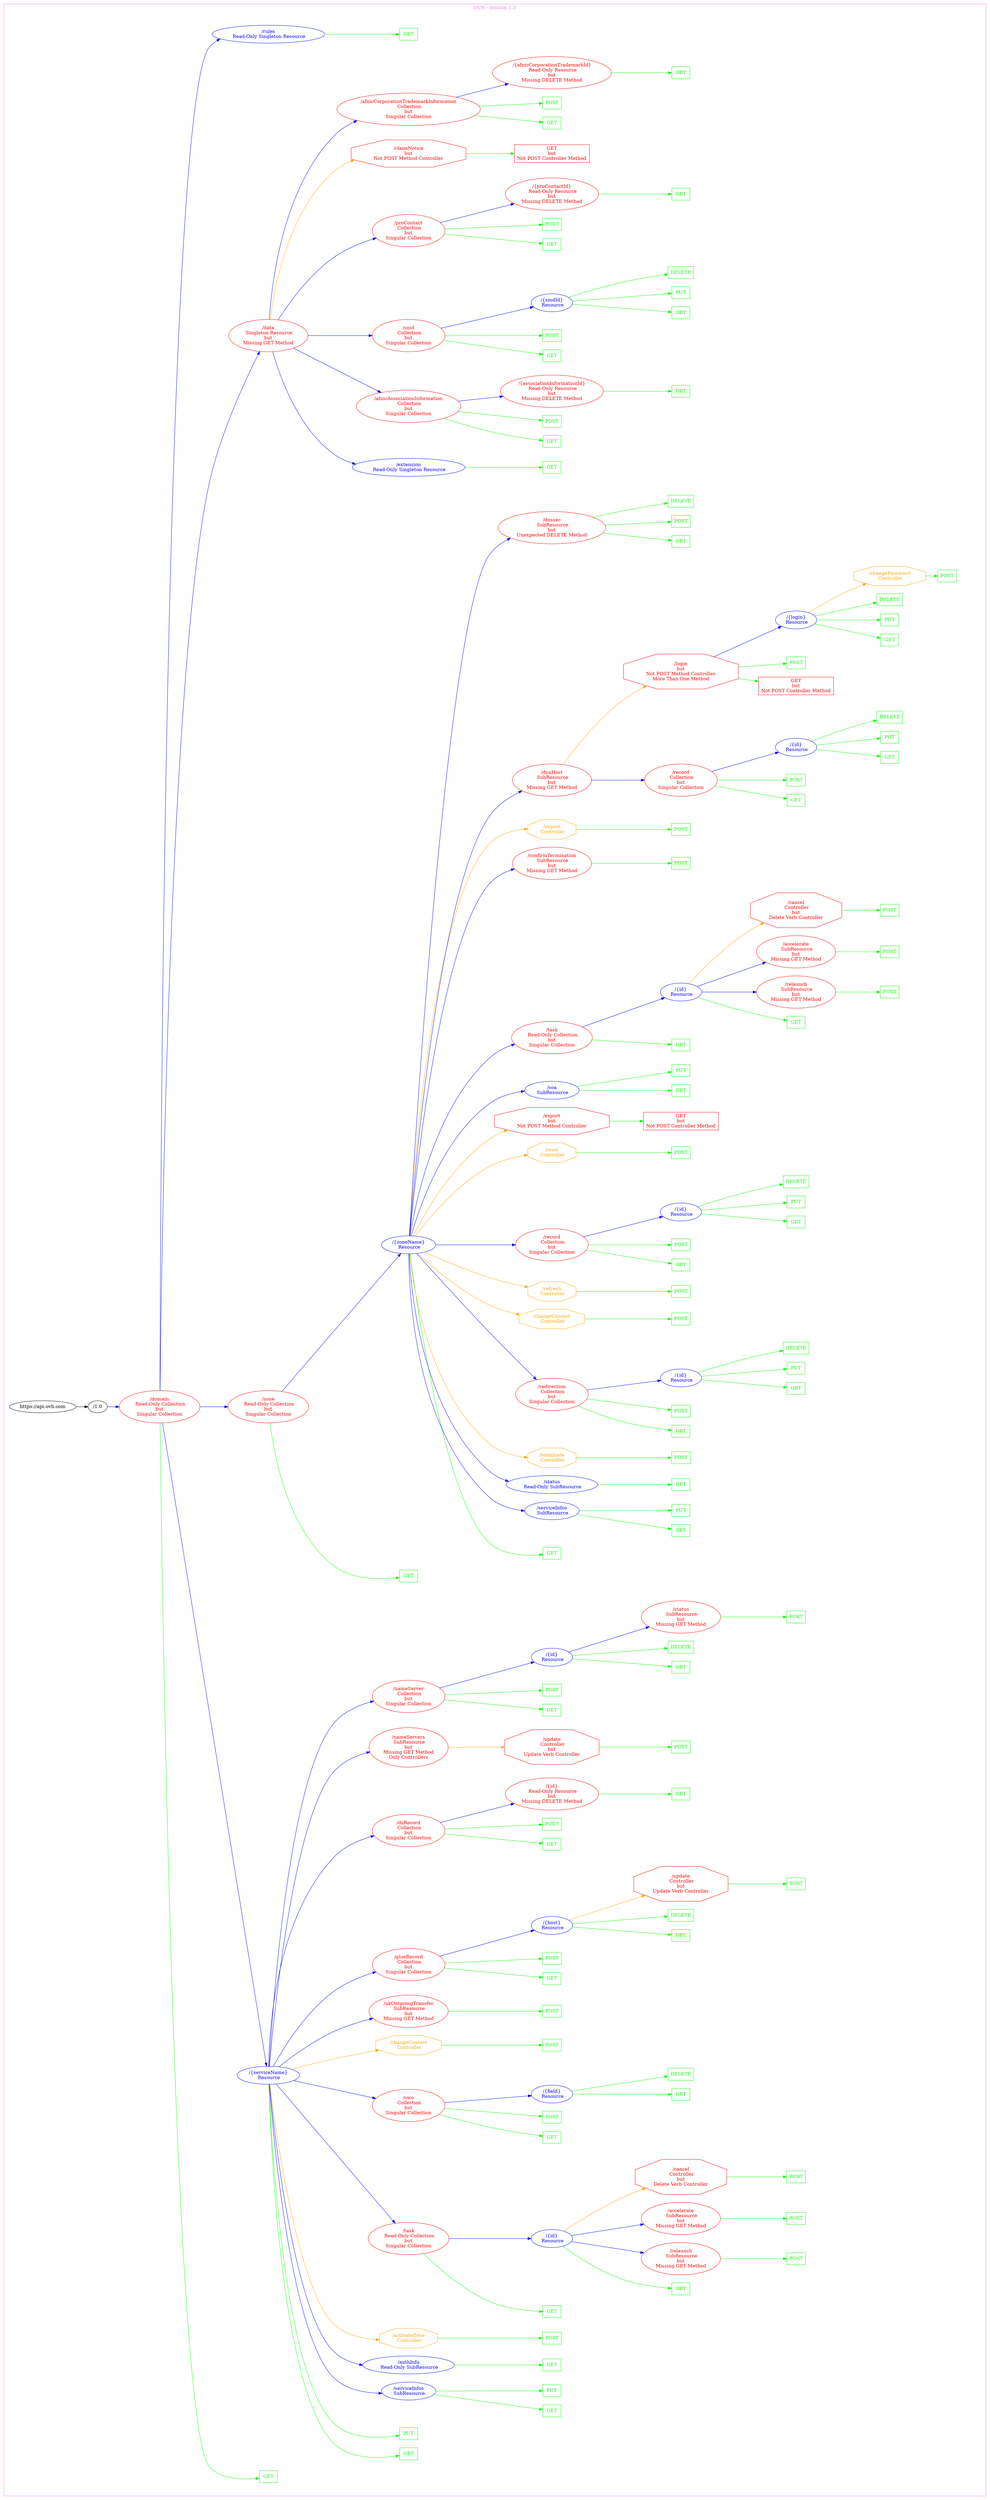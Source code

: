 digraph Cloud_Computing_REST_API {
rankdir="LR";
subgraph cluster_0 {
label="OVH - domain 1.0"
color=violet
fontcolor=violet
subgraph cluster_1 {
label=""
color=white
fontcolor=white
node1 [label="https://api.ovh.com", shape="ellipse", color="black", fontcolor="black"]
node1 -> node2 [color="black", fontcolor="black"]
subgraph cluster_2 {
label=""
color=white
fontcolor=white
node2 [label="/1.0", shape="ellipse", color="black", fontcolor="black"]
node2 -> node3 [color="blue", fontcolor="blue"]
subgraph cluster_3 {
label=""
color=white
fontcolor=white
node3 [label="/domain\n Read-Only Collection\nbut\nSingular Collection", shape="ellipse", color="red", fontcolor="red"]
node3 -> node4 [color="green", fontcolor="green"]
subgraph cluster_4 {
label=""
color=white
fontcolor=white
node4 [label="GET", shape="box", color="green", fontcolor="green"]
}
node3 -> node5 [color="blue", fontcolor="blue"]
subgraph cluster_5 {
label=""
color=white
fontcolor=white
node5 [label="/{serviceName}\n Resource", shape="ellipse", color="blue", fontcolor="blue"]
node5 -> node6 [color="green", fontcolor="green"]
subgraph cluster_6 {
label=""
color=white
fontcolor=white
node6 [label="GET", shape="box", color="green", fontcolor="green"]
}
node5 -> node7 [color="green", fontcolor="green"]
subgraph cluster_7 {
label=""
color=white
fontcolor=white
node7 [label="PUT", shape="box", color="green", fontcolor="green"]
}
node5 -> node8 [color="blue", fontcolor="blue"]
subgraph cluster_8 {
label=""
color=white
fontcolor=white
node8 [label="/serviceInfos\n SubResource", shape="ellipse", color="blue", fontcolor="blue"]
node8 -> node9 [color="green", fontcolor="green"]
subgraph cluster_9 {
label=""
color=white
fontcolor=white
node9 [label="GET", shape="box", color="green", fontcolor="green"]
}
node8 -> node10 [color="green", fontcolor="green"]
subgraph cluster_10 {
label=""
color=white
fontcolor=white
node10 [label="PUT", shape="box", color="green", fontcolor="green"]
}
}
node5 -> node11 [color="blue", fontcolor="blue"]
subgraph cluster_11 {
label=""
color=white
fontcolor=white
node11 [label="/authInfo\n Read-Only SubResource", shape="ellipse", color="blue", fontcolor="blue"]
node11 -> node12 [color="green", fontcolor="green"]
subgraph cluster_12 {
label=""
color=white
fontcolor=white
node12 [label="GET", shape="box", color="green", fontcolor="green"]
}
}
node5 -> node13 [color="orange", fontcolor="orange"]
subgraph cluster_13 {
label=""
color=white
fontcolor=white
node13 [label="/activateZone\n Controller", shape="octagon", color="orange", fontcolor="orange"]
node13 -> node14 [color="green", fontcolor="green"]
subgraph cluster_14 {
label=""
color=white
fontcolor=white
node14 [label="POST", shape="box", color="green", fontcolor="green"]
}
}
node5 -> node15 [color="blue", fontcolor="blue"]
subgraph cluster_15 {
label=""
color=white
fontcolor=white
node15 [label="/task\n Read-Only Collection\nbut\nSingular Collection", shape="ellipse", color="red", fontcolor="red"]
node15 -> node16 [color="green", fontcolor="green"]
subgraph cluster_16 {
label=""
color=white
fontcolor=white
node16 [label="GET", shape="box", color="green", fontcolor="green"]
}
node15 -> node17 [color="blue", fontcolor="blue"]
subgraph cluster_17 {
label=""
color=white
fontcolor=white
node17 [label="/{id}\n Resource", shape="ellipse", color="blue", fontcolor="blue"]
node17 -> node18 [color="green", fontcolor="green"]
subgraph cluster_18 {
label=""
color=white
fontcolor=white
node18 [label="GET", shape="box", color="green", fontcolor="green"]
}
node17 -> node19 [color="blue", fontcolor="blue"]
subgraph cluster_19 {
label=""
color=white
fontcolor=white
node19 [label="/relaunch\n SubResource\nbut\nMissing GET Method", shape="ellipse", color="red", fontcolor="red"]
node19 -> node20 [color="green", fontcolor="green"]
subgraph cluster_20 {
label=""
color=white
fontcolor=white
node20 [label="POST", shape="box", color="green", fontcolor="green"]
}
}
node17 -> node21 [color="blue", fontcolor="blue"]
subgraph cluster_21 {
label=""
color=white
fontcolor=white
node21 [label="/accelerate\n SubResource\nbut\nMissing GET Method", shape="ellipse", color="red", fontcolor="red"]
node21 -> node22 [color="green", fontcolor="green"]
subgraph cluster_22 {
label=""
color=white
fontcolor=white
node22 [label="POST", shape="box", color="green", fontcolor="green"]
}
}
node17 -> node23 [color="orange", fontcolor="orange"]
subgraph cluster_23 {
label=""
color=white
fontcolor=white
node23 [label="/cancel\n Controller\nbut\nDelete Verb Controller", shape="octagon", color="red", fontcolor="red"]
node23 -> node24 [color="green", fontcolor="green"]
subgraph cluster_24 {
label=""
color=white
fontcolor=white
node24 [label="POST", shape="box", color="green", fontcolor="green"]
}
}
}
}
node5 -> node25 [color="blue", fontcolor="blue"]
subgraph cluster_25 {
label=""
color=white
fontcolor=white
node25 [label="/owo\n Collection\nbut\nSingular Collection", shape="ellipse", color="red", fontcolor="red"]
node25 -> node26 [color="green", fontcolor="green"]
subgraph cluster_26 {
label=""
color=white
fontcolor=white
node26 [label="GET", shape="box", color="green", fontcolor="green"]
}
node25 -> node27 [color="green", fontcolor="green"]
subgraph cluster_27 {
label=""
color=white
fontcolor=white
node27 [label="POST", shape="box", color="green", fontcolor="green"]
}
node25 -> node28 [color="blue", fontcolor="blue"]
subgraph cluster_28 {
label=""
color=white
fontcolor=white
node28 [label="/{field}\n Resource", shape="ellipse", color="blue", fontcolor="blue"]
node28 -> node29 [color="green", fontcolor="green"]
subgraph cluster_29 {
label=""
color=white
fontcolor=white
node29 [label="GET", shape="box", color="green", fontcolor="green"]
}
node28 -> node30 [color="green", fontcolor="green"]
subgraph cluster_30 {
label=""
color=white
fontcolor=white
node30 [label="DELETE", shape="box", color="green", fontcolor="green"]
}
}
}
node5 -> node31 [color="orange", fontcolor="orange"]
subgraph cluster_31 {
label=""
color=white
fontcolor=white
node31 [label="/changeContact\n Controller", shape="octagon", color="orange", fontcolor="orange"]
node31 -> node32 [color="green", fontcolor="green"]
subgraph cluster_32 {
label=""
color=white
fontcolor=white
node32 [label="POST", shape="box", color="green", fontcolor="green"]
}
}
node5 -> node33 [color="blue", fontcolor="blue"]
subgraph cluster_33 {
label=""
color=white
fontcolor=white
node33 [label="/ukOutgoingTransfer\n SubResource\nbut\nMissing GET Method", shape="ellipse", color="red", fontcolor="red"]
node33 -> node34 [color="green", fontcolor="green"]
subgraph cluster_34 {
label=""
color=white
fontcolor=white
node34 [label="POST", shape="box", color="green", fontcolor="green"]
}
}
node5 -> node35 [color="blue", fontcolor="blue"]
subgraph cluster_35 {
label=""
color=white
fontcolor=white
node35 [label="/glueRecord\n Collection\nbut\nSingular Collection", shape="ellipse", color="red", fontcolor="red"]
node35 -> node36 [color="green", fontcolor="green"]
subgraph cluster_36 {
label=""
color=white
fontcolor=white
node36 [label="GET", shape="box", color="green", fontcolor="green"]
}
node35 -> node37 [color="green", fontcolor="green"]
subgraph cluster_37 {
label=""
color=white
fontcolor=white
node37 [label="POST", shape="box", color="green", fontcolor="green"]
}
node35 -> node38 [color="blue", fontcolor="blue"]
subgraph cluster_38 {
label=""
color=white
fontcolor=white
node38 [label="/{host}\n Resource", shape="ellipse", color="blue", fontcolor="blue"]
node38 -> node39 [color="green", fontcolor="green"]
subgraph cluster_39 {
label=""
color=white
fontcolor=white
node39 [label="GET", shape="box", color="green", fontcolor="green"]
}
node38 -> node40 [color="green", fontcolor="green"]
subgraph cluster_40 {
label=""
color=white
fontcolor=white
node40 [label="DELETE", shape="box", color="green", fontcolor="green"]
}
node38 -> node41 [color="orange", fontcolor="orange"]
subgraph cluster_41 {
label=""
color=white
fontcolor=white
node41 [label="/update\n Controller\nbut\nUpdate Verb Controller", shape="octagon", color="red", fontcolor="red"]
node41 -> node42 [color="green", fontcolor="green"]
subgraph cluster_42 {
label=""
color=white
fontcolor=white
node42 [label="POST", shape="box", color="green", fontcolor="green"]
}
}
}
}
node5 -> node43 [color="blue", fontcolor="blue"]
subgraph cluster_43 {
label=""
color=white
fontcolor=white
node43 [label="/dsRecord\n Collection\nbut\nSingular Collection", shape="ellipse", color="red", fontcolor="red"]
node43 -> node44 [color="green", fontcolor="green"]
subgraph cluster_44 {
label=""
color=white
fontcolor=white
node44 [label="GET", shape="box", color="green", fontcolor="green"]
}
node43 -> node45 [color="green", fontcolor="green"]
subgraph cluster_45 {
label=""
color=white
fontcolor=white
node45 [label="POST", shape="box", color="green", fontcolor="green"]
}
node43 -> node46 [color="blue", fontcolor="blue"]
subgraph cluster_46 {
label=""
color=white
fontcolor=white
node46 [label="/{id}\n Read-Only Resource\nbut\nMissing DELETE Method", shape="ellipse", color="red", fontcolor="red"]
node46 -> node47 [color="green", fontcolor="green"]
subgraph cluster_47 {
label=""
color=white
fontcolor=white
node47 [label="GET", shape="box", color="green", fontcolor="green"]
}
}
}
node5 -> node48 [color="blue", fontcolor="blue"]
subgraph cluster_48 {
label=""
color=white
fontcolor=white
node48 [label="/nameServers\n SubResource\nbut\nMissing GET Method\nOnly Controllers", shape="ellipse", color="red", fontcolor="red"]
node48 -> node49 [color="orange", fontcolor="orange"]
subgraph cluster_49 {
label=""
color=white
fontcolor=white
node49 [label="/update\n Controller\nbut\nUpdate Verb Controller", shape="octagon", color="red", fontcolor="red"]
node49 -> node50 [color="green", fontcolor="green"]
subgraph cluster_50 {
label=""
color=white
fontcolor=white
node50 [label="POST", shape="box", color="green", fontcolor="green"]
}
}
}
node5 -> node51 [color="blue", fontcolor="blue"]
subgraph cluster_51 {
label=""
color=white
fontcolor=white
node51 [label="/nameServer\n Collection\nbut\nSingular Collection", shape="ellipse", color="red", fontcolor="red"]
node51 -> node52 [color="green", fontcolor="green"]
subgraph cluster_52 {
label=""
color=white
fontcolor=white
node52 [label="GET", shape="box", color="green", fontcolor="green"]
}
node51 -> node53 [color="green", fontcolor="green"]
subgraph cluster_53 {
label=""
color=white
fontcolor=white
node53 [label="POST", shape="box", color="green", fontcolor="green"]
}
node51 -> node54 [color="blue", fontcolor="blue"]
subgraph cluster_54 {
label=""
color=white
fontcolor=white
node54 [label="/{id}\n Resource", shape="ellipse", color="blue", fontcolor="blue"]
node54 -> node55 [color="green", fontcolor="green"]
subgraph cluster_55 {
label=""
color=white
fontcolor=white
node55 [label="GET", shape="box", color="green", fontcolor="green"]
}
node54 -> node56 [color="green", fontcolor="green"]
subgraph cluster_56 {
label=""
color=white
fontcolor=white
node56 [label="DELETE", shape="box", color="green", fontcolor="green"]
}
node54 -> node57 [color="blue", fontcolor="blue"]
subgraph cluster_57 {
label=""
color=white
fontcolor=white
node57 [label="/status\n SubResource\nbut\nMissing GET Method", shape="ellipse", color="red", fontcolor="red"]
node57 -> node58 [color="green", fontcolor="green"]
subgraph cluster_58 {
label=""
color=white
fontcolor=white
node58 [label="POST", shape="box", color="green", fontcolor="green"]
}
}
}
}
}
node3 -> node59 [color="blue", fontcolor="blue"]
subgraph cluster_59 {
label=""
color=white
fontcolor=white
node59 [label="/zone\n Read-Only Collection\nbut\nSingular Collection", shape="ellipse", color="red", fontcolor="red"]
node59 -> node60 [color="green", fontcolor="green"]
subgraph cluster_60 {
label=""
color=white
fontcolor=white
node60 [label="GET", shape="box", color="green", fontcolor="green"]
}
node59 -> node61 [color="blue", fontcolor="blue"]
subgraph cluster_61 {
label=""
color=white
fontcolor=white
node61 [label="/{zoneName}\n Resource", shape="ellipse", color="blue", fontcolor="blue"]
node61 -> node62 [color="green", fontcolor="green"]
subgraph cluster_62 {
label=""
color=white
fontcolor=white
node62 [label="GET", shape="box", color="green", fontcolor="green"]
}
node61 -> node63 [color="blue", fontcolor="blue"]
subgraph cluster_63 {
label=""
color=white
fontcolor=white
node63 [label="/serviceInfos\n SubResource", shape="ellipse", color="blue", fontcolor="blue"]
node63 -> node64 [color="green", fontcolor="green"]
subgraph cluster_64 {
label=""
color=white
fontcolor=white
node64 [label="GET", shape="box", color="green", fontcolor="green"]
}
node63 -> node65 [color="green", fontcolor="green"]
subgraph cluster_65 {
label=""
color=white
fontcolor=white
node65 [label="PUT", shape="box", color="green", fontcolor="green"]
}
}
node61 -> node66 [color="blue", fontcolor="blue"]
subgraph cluster_66 {
label=""
color=white
fontcolor=white
node66 [label="/status\n Read-Only SubResource", shape="ellipse", color="blue", fontcolor="blue"]
node66 -> node67 [color="green", fontcolor="green"]
subgraph cluster_67 {
label=""
color=white
fontcolor=white
node67 [label="GET", shape="box", color="green", fontcolor="green"]
}
}
node61 -> node68 [color="orange", fontcolor="orange"]
subgraph cluster_68 {
label=""
color=white
fontcolor=white
node68 [label="/terminate\n Controller", shape="octagon", color="orange", fontcolor="orange"]
node68 -> node69 [color="green", fontcolor="green"]
subgraph cluster_69 {
label=""
color=white
fontcolor=white
node69 [label="POST", shape="box", color="green", fontcolor="green"]
}
}
node61 -> node70 [color="blue", fontcolor="blue"]
subgraph cluster_70 {
label=""
color=white
fontcolor=white
node70 [label="/redirection\n Collection\nbut\nSingular Collection", shape="ellipse", color="red", fontcolor="red"]
node70 -> node71 [color="green", fontcolor="green"]
subgraph cluster_71 {
label=""
color=white
fontcolor=white
node71 [label="GET", shape="box", color="green", fontcolor="green"]
}
node70 -> node72 [color="green", fontcolor="green"]
subgraph cluster_72 {
label=""
color=white
fontcolor=white
node72 [label="POST", shape="box", color="green", fontcolor="green"]
}
node70 -> node73 [color="blue", fontcolor="blue"]
subgraph cluster_73 {
label=""
color=white
fontcolor=white
node73 [label="/{id}\n Resource", shape="ellipse", color="blue", fontcolor="blue"]
node73 -> node74 [color="green", fontcolor="green"]
subgraph cluster_74 {
label=""
color=white
fontcolor=white
node74 [label="GET", shape="box", color="green", fontcolor="green"]
}
node73 -> node75 [color="green", fontcolor="green"]
subgraph cluster_75 {
label=""
color=white
fontcolor=white
node75 [label="PUT", shape="box", color="green", fontcolor="green"]
}
node73 -> node76 [color="green", fontcolor="green"]
subgraph cluster_76 {
label=""
color=white
fontcolor=white
node76 [label="DELETE", shape="box", color="green", fontcolor="green"]
}
}
}
node61 -> node77 [color="orange", fontcolor="orange"]
subgraph cluster_77 {
label=""
color=white
fontcolor=white
node77 [label="/changeContact\n Controller", shape="octagon", color="orange", fontcolor="orange"]
node77 -> node78 [color="green", fontcolor="green"]
subgraph cluster_78 {
label=""
color=white
fontcolor=white
node78 [label="POST", shape="box", color="green", fontcolor="green"]
}
}
node61 -> node79 [color="orange", fontcolor="orange"]
subgraph cluster_79 {
label=""
color=white
fontcolor=white
node79 [label="/refresh\n Controller", shape="octagon", color="orange", fontcolor="orange"]
node79 -> node80 [color="green", fontcolor="green"]
subgraph cluster_80 {
label=""
color=white
fontcolor=white
node80 [label="POST", shape="box", color="green", fontcolor="green"]
}
}
node61 -> node81 [color="blue", fontcolor="blue"]
subgraph cluster_81 {
label=""
color=white
fontcolor=white
node81 [label="/record\n Collection\nbut\nSingular Collection", shape="ellipse", color="red", fontcolor="red"]
node81 -> node82 [color="green", fontcolor="green"]
subgraph cluster_82 {
label=""
color=white
fontcolor=white
node82 [label="GET", shape="box", color="green", fontcolor="green"]
}
node81 -> node83 [color="green", fontcolor="green"]
subgraph cluster_83 {
label=""
color=white
fontcolor=white
node83 [label="POST", shape="box", color="green", fontcolor="green"]
}
node81 -> node84 [color="blue", fontcolor="blue"]
subgraph cluster_84 {
label=""
color=white
fontcolor=white
node84 [label="/{id}\n Resource", shape="ellipse", color="blue", fontcolor="blue"]
node84 -> node85 [color="green", fontcolor="green"]
subgraph cluster_85 {
label=""
color=white
fontcolor=white
node85 [label="GET", shape="box", color="green", fontcolor="green"]
}
node84 -> node86 [color="green", fontcolor="green"]
subgraph cluster_86 {
label=""
color=white
fontcolor=white
node86 [label="PUT", shape="box", color="green", fontcolor="green"]
}
node84 -> node87 [color="green", fontcolor="green"]
subgraph cluster_87 {
label=""
color=white
fontcolor=white
node87 [label="DELETE", shape="box", color="green", fontcolor="green"]
}
}
}
node61 -> node88 [color="orange", fontcolor="orange"]
subgraph cluster_88 {
label=""
color=white
fontcolor=white
node88 [label="/reset\n Controller", shape="octagon", color="orange", fontcolor="orange"]
node88 -> node89 [color="green", fontcolor="green"]
subgraph cluster_89 {
label=""
color=white
fontcolor=white
node89 [label="POST", shape="box", color="green", fontcolor="green"]
}
}
node61 -> node90 [color="orange", fontcolor="orange"]
subgraph cluster_90 {
label=""
color=white
fontcolor=white
node90 [label="/export\nbut\nNot POST Method Controller", shape="octagon", color="red", fontcolor="red"]
node90 -> node91 [color="green", fontcolor="green"]
subgraph cluster_91 {
label=""
color=white
fontcolor=white
node91 [label="GET\nbut\nNot POST Controller Method", shape="box", color="red", fontcolor="red"]
}
}
node61 -> node92 [color="blue", fontcolor="blue"]
subgraph cluster_92 {
label=""
color=white
fontcolor=white
node92 [label="/soa\n SubResource", shape="ellipse", color="blue", fontcolor="blue"]
node92 -> node93 [color="green", fontcolor="green"]
subgraph cluster_93 {
label=""
color=white
fontcolor=white
node93 [label="GET", shape="box", color="green", fontcolor="green"]
}
node92 -> node94 [color="green", fontcolor="green"]
subgraph cluster_94 {
label=""
color=white
fontcolor=white
node94 [label="PUT", shape="box", color="green", fontcolor="green"]
}
}
node61 -> node95 [color="blue", fontcolor="blue"]
subgraph cluster_95 {
label=""
color=white
fontcolor=white
node95 [label="/task\n Read-Only Collection\nbut\nSingular Collection", shape="ellipse", color="red", fontcolor="red"]
node95 -> node96 [color="green", fontcolor="green"]
subgraph cluster_96 {
label=""
color=white
fontcolor=white
node96 [label="GET", shape="box", color="green", fontcolor="green"]
}
node95 -> node97 [color="blue", fontcolor="blue"]
subgraph cluster_97 {
label=""
color=white
fontcolor=white
node97 [label="/{id}\n Resource", shape="ellipse", color="blue", fontcolor="blue"]
node97 -> node98 [color="green", fontcolor="green"]
subgraph cluster_98 {
label=""
color=white
fontcolor=white
node98 [label="GET", shape="box", color="green", fontcolor="green"]
}
node97 -> node99 [color="blue", fontcolor="blue"]
subgraph cluster_99 {
label=""
color=white
fontcolor=white
node99 [label="/relaunch\n SubResource\nbut\nMissing GET Method", shape="ellipse", color="red", fontcolor="red"]
node99 -> node100 [color="green", fontcolor="green"]
subgraph cluster_100 {
label=""
color=white
fontcolor=white
node100 [label="POST", shape="box", color="green", fontcolor="green"]
}
}
node97 -> node101 [color="blue", fontcolor="blue"]
subgraph cluster_101 {
label=""
color=white
fontcolor=white
node101 [label="/accelerate\n SubResource\nbut\nMissing GET Method", shape="ellipse", color="red", fontcolor="red"]
node101 -> node102 [color="green", fontcolor="green"]
subgraph cluster_102 {
label=""
color=white
fontcolor=white
node102 [label="POST", shape="box", color="green", fontcolor="green"]
}
}
node97 -> node103 [color="orange", fontcolor="orange"]
subgraph cluster_103 {
label=""
color=white
fontcolor=white
node103 [label="/cancel\n Controller\nbut\nDelete Verb Controller", shape="octagon", color="red", fontcolor="red"]
node103 -> node104 [color="green", fontcolor="green"]
subgraph cluster_104 {
label=""
color=white
fontcolor=white
node104 [label="POST", shape="box", color="green", fontcolor="green"]
}
}
}
}
node61 -> node105 [color="blue", fontcolor="blue"]
subgraph cluster_105 {
label=""
color=white
fontcolor=white
node105 [label="/confirmTermination\n SubResource\nbut\nMissing GET Method", shape="ellipse", color="red", fontcolor="red"]
node105 -> node106 [color="green", fontcolor="green"]
subgraph cluster_106 {
label=""
color=white
fontcolor=white
node106 [label="POST", shape="box", color="green", fontcolor="green"]
}
}
node61 -> node107 [color="orange", fontcolor="orange"]
subgraph cluster_107 {
label=""
color=white
fontcolor=white
node107 [label="/import\n Controller", shape="octagon", color="orange", fontcolor="orange"]
node107 -> node108 [color="green", fontcolor="green"]
subgraph cluster_108 {
label=""
color=white
fontcolor=white
node108 [label="POST", shape="box", color="green", fontcolor="green"]
}
}
node61 -> node109 [color="blue", fontcolor="blue"]
subgraph cluster_109 {
label=""
color=white
fontcolor=white
node109 [label="/dynHost\n SubResource\nbut\nMissing GET Method", shape="ellipse", color="red", fontcolor="red"]
node109 -> node110 [color="blue", fontcolor="blue"]
subgraph cluster_110 {
label=""
color=white
fontcolor=white
node110 [label="/record\n Collection\nbut\nSingular Collection", shape="ellipse", color="red", fontcolor="red"]
node110 -> node111 [color="green", fontcolor="green"]
subgraph cluster_111 {
label=""
color=white
fontcolor=white
node111 [label="GET", shape="box", color="green", fontcolor="green"]
}
node110 -> node112 [color="green", fontcolor="green"]
subgraph cluster_112 {
label=""
color=white
fontcolor=white
node112 [label="POST", shape="box", color="green", fontcolor="green"]
}
node110 -> node113 [color="blue", fontcolor="blue"]
subgraph cluster_113 {
label=""
color=white
fontcolor=white
node113 [label="/{id}\n Resource", shape="ellipse", color="blue", fontcolor="blue"]
node113 -> node114 [color="green", fontcolor="green"]
subgraph cluster_114 {
label=""
color=white
fontcolor=white
node114 [label="GET", shape="box", color="green", fontcolor="green"]
}
node113 -> node115 [color="green", fontcolor="green"]
subgraph cluster_115 {
label=""
color=white
fontcolor=white
node115 [label="PUT", shape="box", color="green", fontcolor="green"]
}
node113 -> node116 [color="green", fontcolor="green"]
subgraph cluster_116 {
label=""
color=white
fontcolor=white
node116 [label="DELETE", shape="box", color="green", fontcolor="green"]
}
}
}
node109 -> node117 [color="orange", fontcolor="orange"]
subgraph cluster_117 {
label=""
color=white
fontcolor=white
node117 [label="/login\nbut\nNot POST Method Controller\nMore Than One Method", shape="octagon", color="red", fontcolor="red"]
node117 -> node118 [color="green", fontcolor="green"]
subgraph cluster_118 {
label=""
color=white
fontcolor=white
node118 [label="GET\nbut\nNot POST Controller Method", shape="box", color="red", fontcolor="red"]
}
node117 -> node119 [color="green", fontcolor="green"]
subgraph cluster_119 {
label=""
color=white
fontcolor=white
node119 [label="POST", shape="box", color="green", fontcolor="green"]
}
node117 -> node120 [color="blue", fontcolor="blue"]
subgraph cluster_120 {
label=""
color=white
fontcolor=white
node120 [label="/{login}\n Resource", shape="ellipse", color="blue", fontcolor="blue"]
node120 -> node121 [color="green", fontcolor="green"]
subgraph cluster_121 {
label=""
color=white
fontcolor=white
node121 [label="GET", shape="box", color="green", fontcolor="green"]
}
node120 -> node122 [color="green", fontcolor="green"]
subgraph cluster_122 {
label=""
color=white
fontcolor=white
node122 [label="PUT", shape="box", color="green", fontcolor="green"]
}
node120 -> node123 [color="green", fontcolor="green"]
subgraph cluster_123 {
label=""
color=white
fontcolor=white
node123 [label="DELETE", shape="box", color="green", fontcolor="green"]
}
node120 -> node124 [color="orange", fontcolor="orange"]
subgraph cluster_124 {
label=""
color=white
fontcolor=white
node124 [label="/changePassword\n Controller", shape="octagon", color="orange", fontcolor="orange"]
node124 -> node125 [color="green", fontcolor="green"]
subgraph cluster_125 {
label=""
color=white
fontcolor=white
node125 [label="POST", shape="box", color="green", fontcolor="green"]
}
}
}
}
}
node61 -> node126 [color="blue", fontcolor="blue"]
subgraph cluster_126 {
label=""
color=white
fontcolor=white
node126 [label="/dnssec\n SubResource\nbut\nUnexpected DELETE Method", shape="ellipse", color="red", fontcolor="red"]
node126 -> node127 [color="green", fontcolor="green"]
subgraph cluster_127 {
label=""
color=white
fontcolor=white
node127 [label="GET", shape="box", color="green", fontcolor="green"]
}
node126 -> node128 [color="green", fontcolor="green"]
subgraph cluster_128 {
label=""
color=white
fontcolor=white
node128 [label="POST", shape="box", color="green", fontcolor="green"]
}
node126 -> node129 [color="green", fontcolor="green"]
subgraph cluster_129 {
label=""
color=white
fontcolor=white
node129 [label="DELETE", shape="box", color="green", fontcolor="green"]
}
}
}
}
node3 -> node130 [color="blue", fontcolor="blue"]
subgraph cluster_130 {
label=""
color=white
fontcolor=white
node130 [label="/data\n Singleton Resource\nbut\nMissing GET Method", shape="ellipse", color="red", fontcolor="red"]
node130 -> node131 [color="blue", fontcolor="blue"]
subgraph cluster_131 {
label=""
color=white
fontcolor=white
node131 [label="/extension\n Read-Only Singleton Resource", shape="ellipse", color="blue", fontcolor="blue"]
node131 -> node132 [color="green", fontcolor="green"]
subgraph cluster_132 {
label=""
color=white
fontcolor=white
node132 [label="GET", shape="box", color="green", fontcolor="green"]
}
}
node130 -> node133 [color="blue", fontcolor="blue"]
subgraph cluster_133 {
label=""
color=white
fontcolor=white
node133 [label="/afnicAssociationInformation\n Collection\nbut\nSingular Collection", shape="ellipse", color="red", fontcolor="red"]
node133 -> node134 [color="green", fontcolor="green"]
subgraph cluster_134 {
label=""
color=white
fontcolor=white
node134 [label="GET", shape="box", color="green", fontcolor="green"]
}
node133 -> node135 [color="green", fontcolor="green"]
subgraph cluster_135 {
label=""
color=white
fontcolor=white
node135 [label="POST", shape="box", color="green", fontcolor="green"]
}
node133 -> node136 [color="blue", fontcolor="blue"]
subgraph cluster_136 {
label=""
color=white
fontcolor=white
node136 [label="/{associationInformationId}\n Read-Only Resource\nbut\nMissing DELETE Method", shape="ellipse", color="red", fontcolor="red"]
node136 -> node137 [color="green", fontcolor="green"]
subgraph cluster_137 {
label=""
color=white
fontcolor=white
node137 [label="GET", shape="box", color="green", fontcolor="green"]
}
}
}
node130 -> node138 [color="blue", fontcolor="blue"]
subgraph cluster_138 {
label=""
color=white
fontcolor=white
node138 [label="/smd\n Collection\nbut\nSingular Collection", shape="ellipse", color="red", fontcolor="red"]
node138 -> node139 [color="green", fontcolor="green"]
subgraph cluster_139 {
label=""
color=white
fontcolor=white
node139 [label="GET", shape="box", color="green", fontcolor="green"]
}
node138 -> node140 [color="green", fontcolor="green"]
subgraph cluster_140 {
label=""
color=white
fontcolor=white
node140 [label="POST", shape="box", color="green", fontcolor="green"]
}
node138 -> node141 [color="blue", fontcolor="blue"]
subgraph cluster_141 {
label=""
color=white
fontcolor=white
node141 [label="/{smdId}\n Resource", shape="ellipse", color="blue", fontcolor="blue"]
node141 -> node142 [color="green", fontcolor="green"]
subgraph cluster_142 {
label=""
color=white
fontcolor=white
node142 [label="GET", shape="box", color="green", fontcolor="green"]
}
node141 -> node143 [color="green", fontcolor="green"]
subgraph cluster_143 {
label=""
color=white
fontcolor=white
node143 [label="PUT", shape="box", color="green", fontcolor="green"]
}
node141 -> node144 [color="green", fontcolor="green"]
subgraph cluster_144 {
label=""
color=white
fontcolor=white
node144 [label="DELETE", shape="box", color="green", fontcolor="green"]
}
}
}
node130 -> node145 [color="blue", fontcolor="blue"]
subgraph cluster_145 {
label=""
color=white
fontcolor=white
node145 [label="/proContact\n Collection\nbut\nSingular Collection", shape="ellipse", color="red", fontcolor="red"]
node145 -> node146 [color="green", fontcolor="green"]
subgraph cluster_146 {
label=""
color=white
fontcolor=white
node146 [label="GET", shape="box", color="green", fontcolor="green"]
}
node145 -> node147 [color="green", fontcolor="green"]
subgraph cluster_147 {
label=""
color=white
fontcolor=white
node147 [label="POST", shape="box", color="green", fontcolor="green"]
}
node145 -> node148 [color="blue", fontcolor="blue"]
subgraph cluster_148 {
label=""
color=white
fontcolor=white
node148 [label="/{proContactId}\n Read-Only Resource\nbut\nMissing DELETE Method", shape="ellipse", color="red", fontcolor="red"]
node148 -> node149 [color="green", fontcolor="green"]
subgraph cluster_149 {
label=""
color=white
fontcolor=white
node149 [label="GET", shape="box", color="green", fontcolor="green"]
}
}
}
node130 -> node150 [color="orange", fontcolor="orange"]
subgraph cluster_150 {
label=""
color=white
fontcolor=white
node150 [label="/claimNotice\nbut\nNot POST Method Controller", shape="octagon", color="red", fontcolor="red"]
node150 -> node151 [color="green", fontcolor="green"]
subgraph cluster_151 {
label=""
color=white
fontcolor=white
node151 [label="GET\nbut\nNot POST Controller Method", shape="box", color="red", fontcolor="red"]
}
}
node130 -> node152 [color="blue", fontcolor="blue"]
subgraph cluster_152 {
label=""
color=white
fontcolor=white
node152 [label="/afnicCorporationTrademarkInformation\n Collection\nbut\nSingular Collection", shape="ellipse", color="red", fontcolor="red"]
node152 -> node153 [color="green", fontcolor="green"]
subgraph cluster_153 {
label=""
color=white
fontcolor=white
node153 [label="GET", shape="box", color="green", fontcolor="green"]
}
node152 -> node154 [color="green", fontcolor="green"]
subgraph cluster_154 {
label=""
color=white
fontcolor=white
node154 [label="POST", shape="box", color="green", fontcolor="green"]
}
node152 -> node155 [color="blue", fontcolor="blue"]
subgraph cluster_155 {
label=""
color=white
fontcolor=white
node155 [label="/{afnicCorporationTrademarkId}\n Read-Only Resource\nbut\nMissing DELETE Method", shape="ellipse", color="red", fontcolor="red"]
node155 -> node156 [color="green", fontcolor="green"]
subgraph cluster_156 {
label=""
color=white
fontcolor=white
node156 [label="GET", shape="box", color="green", fontcolor="green"]
}
}
}
}
node3 -> node157 [color="blue", fontcolor="blue"]
subgraph cluster_157 {
label=""
color=white
fontcolor=white
node157 [label="/rules\n Read-Only Singleton Resource", shape="ellipse", color="blue", fontcolor="blue"]
node157 -> node158 [color="green", fontcolor="green"]
subgraph cluster_158 {
label=""
color=white
fontcolor=white
node158 [label="GET", shape="box", color="green", fontcolor="green"]
}
}
}
}
}
}
}
